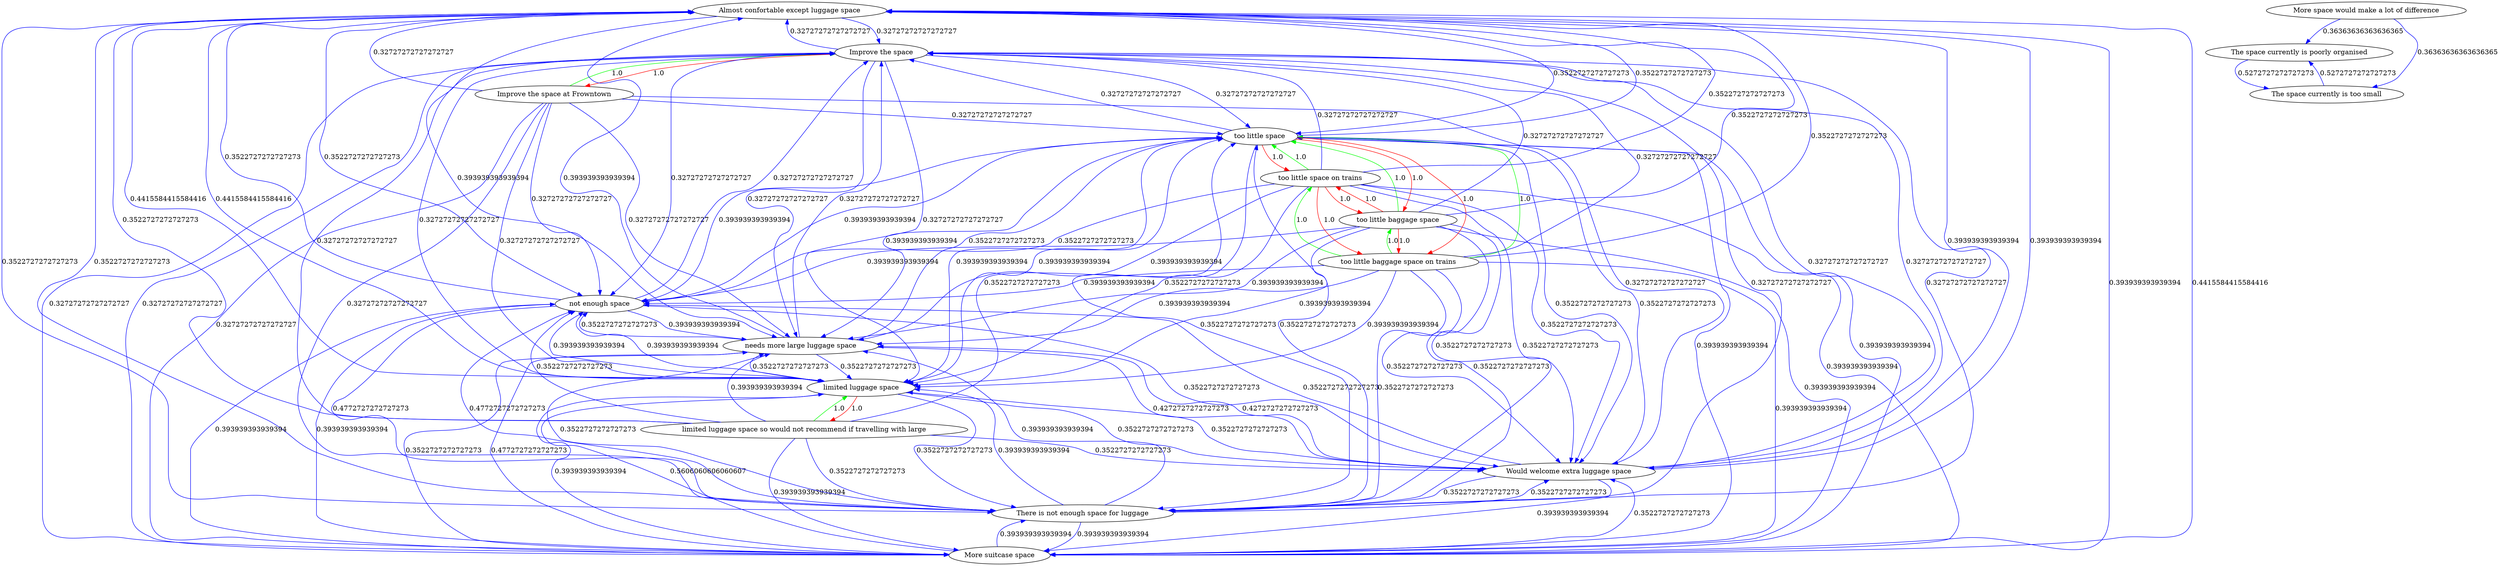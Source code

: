 digraph rawGraph {
"Almost confortable except luggage space";"Improve the space at Frowntown";"Improve the space";"More space would make a lot of difference";"More suitcase space";"The space currently is poorly organised";"The space currently is too small";"There is not enough space for luggage";"Would welcome extra luggage space";"limited luggage space so would not recommend if travelling with large";"limited luggage space";"needs more large luggage space";"not enough space";"too little baggage space on trains";"too little baggage space";"too little space";"too little space on trains";"Improve the space at Frowntown" -> "Improve the space" [label=1.0] [color=green]
"Improve the space" -> "Improve the space at Frowntown" [label=1.0] [color=red]
"More suitcase space" -> "Almost confortable except luggage space" [label=0.4415584415584416] [color=blue]
"Improve the space" -> "More suitcase space" [label=0.32727272727272727] [color=blue]
"More suitcase space" -> "Improve the space" [label=0.32727272727272727] [color=blue]
"Improve the space at Frowntown" -> "More suitcase space" [label=0.32727272727272727] [color=blue]
"Improve the space" -> "Almost confortable except luggage space" [label=0.32727272727272727] [color=blue]
"Improve the space at Frowntown" -> "Almost confortable except luggage space" [label=0.32727272727272727] [color=blue]
"More space would make a lot of difference" -> "The space currently is poorly organised" [label=0.36363636363636365] [color=blue]
"More space would make a lot of difference" -> "The space currently is too small" [label=0.36363636363636365] [color=blue]
"The space currently is too small" -> "The space currently is poorly organised" [label=0.5272727272727273] [color=blue]
"The space currently is poorly organised" -> "The space currently is too small" [label=0.5272727272727273] [color=blue]
"More suitcase space" -> "Would welcome extra luggage space" [label=0.3522727272727273] [color=blue]
"Almost confortable except luggage space" -> "Would welcome extra luggage space" [label=0.393939393939394] [color=blue]
"Would welcome extra luggage space" -> "Almost confortable except luggage space" [label=0.393939393939394] [color=blue]
"Improve the space at Frowntown" -> "Would welcome extra luggage space" [label=0.32727272727272727] [color=blue]
"Improve the space" -> "Would welcome extra luggage space" [label=0.32727272727272727] [color=blue]
"limited luggage space so would not recommend if travelling with large" -> "limited luggage space" [label=1.0] [color=green]
"limited luggage space" -> "limited luggage space so would not recommend if travelling with large" [label=1.0] [color=red]
"More suitcase space" -> "limited luggage space" [label=0.5606060606060607] [color=blue]
"limited luggage space" -> "More suitcase space" [label=0.393939393939394] [color=blue]
"limited luggage space" -> "Would welcome extra luggage space" [label=0.3522727272727273] [color=blue]
"Would welcome extra luggage space" -> "limited luggage space" [label=0.3522727272727273] [color=blue]
"Almost confortable except luggage space" -> "limited luggage space" [label=0.4415584415584416] [color=blue]
"limited luggage space" -> "Almost confortable except luggage space" [label=0.4415584415584416] [color=blue]
"Improve the space" -> "limited luggage space" [label=0.32727272727272727] [color=blue]
"limited luggage space" -> "Improve the space" [label=0.32727272727272727] [color=blue]
"Almost confortable except luggage space" -> "More suitcase space" [label=0.393939393939394] [color=blue]
"Almost confortable except luggage space" -> "Improve the space" [label=0.32727272727272727] [color=blue]
"Improve the space at Frowntown" -> "limited luggage space" [label=0.32727272727272727] [color=blue]
"Would welcome extra luggage space" -> "More suitcase space" [label=0.393939393939394] [color=blue]
"Would welcome extra luggage space" -> "Improve the space" [label=0.32727272727272727] [color=blue]
"limited luggage space so would not recommend if travelling with large" -> "More suitcase space" [label=0.393939393939394] [color=blue]
"limited luggage space so would not recommend if travelling with large" -> "Would welcome extra luggage space" [label=0.3522727272727273] [color=blue]
"limited luggage space so would not recommend if travelling with large" -> "Almost confortable except luggage space" [label=0.3522727272727273] [color=blue]
"limited luggage space so would not recommend if travelling with large" -> "Improve the space" [label=0.32727272727272727] [color=blue]
"needs more large luggage space" -> "More suitcase space" [label=0.3522727272727273] [color=blue]
"More suitcase space" -> "needs more large luggage space" [label=0.4772727272727273] [color=blue]
"Would welcome extra luggage space" -> "needs more large luggage space" [label=0.4272727272727273] [color=blue]
"needs more large luggage space" -> "Would welcome extra luggage space" [label=0.4272727272727273] [color=blue]
"needs more large luggage space" -> "Almost confortable except luggage space" [label=0.393939393939394] [color=blue]
"Almost confortable except luggage space" -> "needs more large luggage space" [label=0.393939393939394] [color=blue]
"needs more large luggage space" -> "limited luggage space" [label=0.3522727272727273] [color=blue]
"limited luggage space" -> "needs more large luggage space" [label=0.3522727272727273] [color=blue]
"Improve the space at Frowntown" -> "needs more large luggage space" [label=0.32727272727272727] [color=blue]
"Improve the space" -> "needs more large luggage space" [label=0.32727272727272727] [color=blue]
"limited luggage space so would not recommend if travelling with large" -> "needs more large luggage space" [label=0.393939393939394] [color=blue]
"needs more large luggage space" -> "Improve the space" [label=0.32727272727272727] [color=blue]
"More suitcase space" -> "not enough space" [label=0.393939393939394] [color=blue]
"not enough space" -> "More suitcase space" [label=0.393939393939394] [color=blue]
"not enough space" -> "limited luggage space" [label=0.393939393939394] [color=blue]
"limited luggage space" -> "not enough space" [label=0.393939393939394] [color=blue]
"not enough space" -> "There is not enough space for luggage" [label=0.4772727272727273] [color=blue]
"There is not enough space for luggage" -> "not enough space" [label=0.4772727272727273] [color=blue]
"not enough space" -> "Improve the space" [label=0.32727272727272727] [color=blue]
"Improve the space" -> "not enough space" [label=0.32727272727272727] [color=blue]
"Almost confortable except luggage space" -> "not enough space" [label=0.3522727272727273] [color=blue]
"Improve the space at Frowntown" -> "not enough space" [label=0.32727272727272727] [color=blue]
"Improve the space" -> "There is not enough space for luggage" [label=0.32727272727272727] [color=blue]
"More suitcase space" -> "There is not enough space for luggage" [label=0.393939393939394] [color=blue]
"There is not enough space for luggage" -> "More suitcase space" [label=0.393939393939394] [color=blue]
"There is not enough space for luggage" -> "limited luggage space" [label=0.393939393939394] [color=blue]
"There is not enough space for luggage" -> "Improve the space" [label=0.32727272727272727] [color=blue]
"Would welcome extra luggage space" -> "not enough space" [label=0.3522727272727273] [color=blue]
"Would welcome extra luggage space" -> "There is not enough space for luggage" [label=0.3522727272727273] [color=blue]
"limited luggage space so would not recommend if travelling with large" -> "not enough space" [label=0.3522727272727273] [color=blue]
"limited luggage space so would not recommend if travelling with large" -> "There is not enough space for luggage" [label=0.3522727272727273] [color=blue]
"limited luggage space" -> "There is not enough space for luggage" [label=0.3522727272727273] [color=blue]
"needs more large luggage space" -> "not enough space" [label=0.3522727272727273] [color=blue]
"needs more large luggage space" -> "There is not enough space for luggage" [label=0.3522727272727273] [color=blue]
"not enough space" -> "needs more large luggage space" [label=0.393939393939394] [color=blue]
"not enough space" -> "Would welcome extra luggage space" [label=0.3522727272727273] [color=blue]
"not enough space" -> "Almost confortable except luggage space" [label=0.3522727272727273] [color=blue]
"Almost confortable except luggage space" -> "There is not enough space for luggage" [label=0.3522727272727273] [color=blue]
"Improve the space at Frowntown" -> "There is not enough space for luggage" [label=0.32727272727272727] [color=blue]
"There is not enough space for luggage" -> "needs more large luggage space" [label=0.393939393939394] [color=blue]
"There is not enough space for luggage" -> "Would welcome extra luggage space" [label=0.3522727272727273] [color=blue]
"There is not enough space for luggage" -> "Almost confortable except luggage space" [label=0.3522727272727273] [color=blue]
"too little baggage space on trains" -> "too little baggage space" [label=1.0] [color=green]
"too little baggage space" -> "too little space" [label=1.0] [color=green]
"too little baggage space on trains" -> "too little space on trains" [label=1.0] [color=green]
"too little space on trains" -> "too little space" [label=1.0] [color=green]
"too little baggage space on trains" -> "too little space" [label=1.0] [color=green]
"too little baggage space" -> "too little baggage space on trains" [label=1.0] [color=red]
"too little baggage space" -> "too little space on trains" [label=1.0] [color=red]
"too little space" -> "too little baggage space on trains" [label=1.0] [color=red]
"too little space" -> "too little baggage space" [label=1.0] [color=red]
"too little space" -> "too little space on trains" [label=1.0] [color=red]
"too little space on trains" -> "too little baggage space on trains" [label=1.0] [color=red]
"too little space on trains" -> "too little baggage space" [label=1.0] [color=red]
"too little space" -> "More suitcase space" [label=0.393939393939394] [color=blue]
"More suitcase space" -> "too little space" [label=0.393939393939394] [color=blue]
"not enough space" -> "too little space" [label=0.393939393939394] [color=blue]
"too little space" -> "not enough space" [label=0.393939393939394] [color=blue]
"too little space" -> "limited luggage space" [label=0.393939393939394] [color=blue]
"limited luggage space" -> "too little space" [label=0.393939393939394] [color=blue]
"too little space" -> "Improve the space" [label=0.32727272727272727] [color=blue]
"Improve the space" -> "too little space" [label=0.32727272727272727] [color=blue]
"Almost confortable except luggage space" -> "too little space" [label=0.3522727272727273] [color=blue]
"Improve the space at Frowntown" -> "too little space" [label=0.32727272727272727] [color=blue]
"There is not enough space for luggage" -> "too little space" [label=0.3522727272727273] [color=blue]
"Would welcome extra luggage space" -> "too little space" [label=0.3522727272727273] [color=blue]
"limited luggage space so would not recommend if travelling with large" -> "too little space" [label=0.3522727272727273] [color=blue]
"needs more large luggage space" -> "too little space" [label=0.3522727272727273] [color=blue]
"too little baggage space on trains" -> "More suitcase space" [label=0.393939393939394] [color=blue]
"too little baggage space on trains" -> "not enough space" [label=0.393939393939394] [color=blue]
"too little baggage space on trains" -> "limited luggage space" [label=0.393939393939394] [color=blue]
"too little baggage space on trains" -> "Improve the space" [label=0.32727272727272727] [color=blue]
"too little baggage space" -> "More suitcase space" [label=0.393939393939394] [color=blue]
"too little baggage space" -> "not enough space" [label=0.393939393939394] [color=blue]
"too little baggage space" -> "limited luggage space" [label=0.393939393939394] [color=blue]
"too little baggage space" -> "Improve the space" [label=0.32727272727272727] [color=blue]
"too little space" -> "needs more large luggage space" [label=0.393939393939394] [color=blue]
"too little space" -> "Would welcome extra luggage space" [label=0.3522727272727273] [color=blue]
"too little space" -> "Almost confortable except luggage space" [label=0.3522727272727273] [color=blue]
"too little space" -> "There is not enough space for luggage" [label=0.3522727272727273] [color=blue]
"too little space on trains" -> "More suitcase space" [label=0.393939393939394] [color=blue]
"too little space on trains" -> "needs more large luggage space" [label=0.393939393939394] [color=blue]
"too little space on trains" -> "Would welcome extra luggage space" [label=0.3522727272727273] [color=blue]
"too little space on trains" -> "not enough space" [label=0.3522727272727273] [color=blue]
"too little space on trains" -> "Almost confortable except luggage space" [label=0.3522727272727273] [color=blue]
"too little space on trains" -> "limited luggage space" [label=0.3522727272727273] [color=blue]
"too little space on trains" -> "There is not enough space for luggage" [label=0.3522727272727273] [color=blue]
"too little space on trains" -> "Improve the space" [label=0.32727272727272727] [color=blue]
"too little baggage space on trains" -> "needs more large luggage space" [label=0.393939393939394] [color=blue]
"too little baggage space on trains" -> "Would welcome extra luggage space" [label=0.3522727272727273] [color=blue]
"too little baggage space on trains" -> "Almost confortable except luggage space" [label=0.3522727272727273] [color=blue]
"too little baggage space on trains" -> "There is not enough space for luggage" [label=0.3522727272727273] [color=blue]
"too little baggage space" -> "needs more large luggage space" [label=0.393939393939394] [color=blue]
"too little baggage space" -> "Would welcome extra luggage space" [label=0.3522727272727273] [color=blue]
"too little baggage space" -> "Almost confortable except luggage space" [label=0.3522727272727273] [color=blue]
"too little baggage space" -> "There is not enough space for luggage" [label=0.3522727272727273] [color=blue]
}